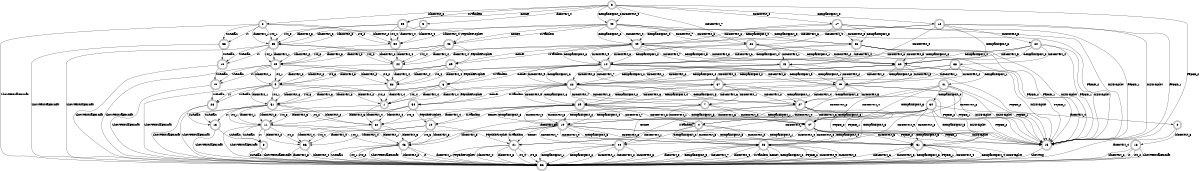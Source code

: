 digraph finite_state_machine {
rankdir=TB;
size="8,5"
node [shape = doublecircle]; 0 1 2 3 4 5 6 7 8 9 10 11 12 13 14 15 16 17 18 19 20 21 22 23 24 25 26 27 28 29 30 31 32 33 34 35 36 37 38 39 40 41 42 43 44 45 46 47 48 49 50 51 52 53 54 55 56
node [shape = circle]; 
node [style = filled]; 3
node [style = solid]; 
0 -> 56 [ label = "idconvert_4" ];
0 -> 16 [ label = "idconvert_3" ];
1 -> 32 [ label = "idconvert_4" ];
1 -> 11 [ label = "idconvert_3" ];
2 -> 55 [ label = "idconvert_1" ];
2 -> 56 [ label = "ShowTextualFormat" ];
2 -> 53 [ label = "SSRCalc" ];
2 -> 50 [ label = "idconvert_2" ];
2 -> 55 [ label = "rt4_1" ];
2 -> 53 [ label = "rt" ];
2 -> 50 [ label = "rt4_2" ];
3 -> 26 [ label = "msconvert_7" ];
3 -> 17 [ label = "msconvert_8" ];
3 -> 40 [ label = "CompassXport_6" ];
3 -> 5 [ label = "idconvert_4" ];
3 -> 2 [ label = "idconvert_3" ];
3 -> 15 [ label = "Pep3D_2" ];
3 -> 12 [ label = "CompassXport_5" ];
3 -> 35 [ label = "X!Tandem" ];
3 -> 35 [ label = "Comet" ];
3 -> 40 [ label = "msconvert_9" ];
4 -> 23 [ label = "msconvert_3" ];
4 -> 23 [ label = "CompassXport_2" ];
4 -> 31 [ label = "CompassXport_1" ];
4 -> 24 [ label = "msconvert_1" ];
4 -> 31 [ label = "msconvert_2" ];
5 -> 50 [ label = "idconvert_4" ];
5 -> 55 [ label = "idconvert_3" ];
6 -> 54 [ label = "PeptideProphet" ];
6 -> 1 [ label = "idconvert_4" ];
6 -> 1 [ label = "rt4_4" ];
6 -> 51 [ label = "idconvert_3" ];
6 -> 51 [ label = "rt4_3" ];
7 -> 19 [ label = "msconvert_3" ];
7 -> 19 [ label = "CompassXport_2" ];
7 -> 47 [ label = "CompassXport_1" ];
7 -> 4 [ label = "msconvert_1" ];
7 -> 47 [ label = "msconvert_2" ];
8 -> 56 [ label = "ShowTextualFormat" ];
8 -> 56 [ label = "SSRCalc" ];
9 -> 51 [ label = "idconvert_1" ];
9 -> 56 [ label = "ShowTextualFormat" ];
9 -> 28 [ label = "SSRCalc" ];
9 -> 1 [ label = "idconvert_2" ];
9 -> 51 [ label = "rt4_1" ];
9 -> 28 [ label = "rt" ];
9 -> 1 [ label = "rt4_2" ];
10 -> 21 [ label = "PeptideProphet" ];
10 -> 36 [ label = "idconvert_4" ];
10 -> 36 [ label = "rt4_4" ];
10 -> 46 [ label = "idconvert_3" ];
10 -> 46 [ label = "rt4_3" ];
11 -> 46 [ label = "idconvert_1" ];
11 -> 56 [ label = "ShowTextualFormat" ];
11 -> 8 [ label = "SSRCalc" ];
11 -> 36 [ label = "idconvert_2" ];
11 -> 46 [ label = "rt4_1" ];
11 -> 8 [ label = "rt" ];
11 -> 36 [ label = "rt4_2" ];
12 -> 15 [ label = "mzXMLplot" ];
12 -> 15 [ label = "Pep3D_1" ];
12 -> 49 [ label = "msconvert_6" ];
12 -> 43 [ label = "msconvert_4" ];
12 -> 20 [ label = "msconvert_5" ];
12 -> 49 [ label = "CompassXport_4" ];
12 -> 30 [ label = "CompassXport_3" ];
13 -> 56 [ label = "ShowTextualFormat" ];
13 -> 8 [ label = "SSRCalc" ];
14 -> 37 [ label = "msconvert_7" ];
14 -> 45 [ label = "msconvert_8" ];
14 -> 22 [ label = "CompassXport_6" ];
14 -> 52 [ label = "idconvert_4" ];
14 -> 9 [ label = "idconvert_3" ];
14 -> 15 [ label = "Pep3D_2" ];
14 -> 6 [ label = "X!Tandem" ];
14 -> 6 [ label = "Comet" ];
14 -> 45 [ label = "CompassXport_5" ];
14 -> 22 [ label = "msconvert_9" ];
15 -> 56 [ label = "ShowPng" ];
16 -> 56 [ label = "rt4_2" ];
16 -> 56 [ label = "ShowTextualFormat" ];
16 -> 56 [ label = "idconvert_2" ];
16 -> 56 [ label = "rt" ];
17 -> 15 [ label = "mzXMLplot" ];
17 -> 15 [ label = "Pep3D_1" ];
17 -> 49 [ label = "msconvert_6" ];
17 -> 26 [ label = "msconvert_4" ];
17 -> 49 [ label = "CompassXport_4" ];
17 -> 33 [ label = "msconvert_5" ];
17 -> 33 [ label = "CompassXport_3" ];
18 -> 56 [ label = "ShowTextualFormat" ];
18 -> 48 [ label = "SSRCalc" ];
19 -> 24 [ label = "msconvert_7" ];
19 -> 31 [ label = "msconvert_8" ];
19 -> 23 [ label = "CompassXport_6" ];
19 -> 36 [ label = "idconvert_4" ];
19 -> 46 [ label = "idconvert_3" ];
19 -> 15 [ label = "Pep3D_2" ];
19 -> 21 [ label = "X!Tandem" ];
19 -> 21 [ label = "Comet" ];
19 -> 31 [ label = "CompassXport_5" ];
19 -> 23 [ label = "msconvert_9" ];
20 -> 15 [ label = "mzXMLplot" ];
20 -> 15 [ label = "Pep3D_1" ];
20 -> 14 [ label = "msconvert_6" ];
20 -> 38 [ label = "msconvert_4" ];
20 -> 14 [ label = "CompassXport_4" ];
20 -> 30 [ label = "msconvert_5" ];
20 -> 30 [ label = "CompassXport_3" ];
21 -> 56 [ label = "idconvert_4" ];
21 -> 56 [ label = "idconvert_3" ];
21 -> 56 [ label = "rt4_4" ];
21 -> 56 [ label = "rt4_3" ];
21 -> 56 [ label = "PeptideProphet" ];
22 -> 7 [ label = "msconvert_7" ];
22 -> 27 [ label = "msconvert_8" ];
22 -> 29 [ label = "CompassXport_6" ];
22 -> 1 [ label = "idconvert_4" ];
22 -> 51 [ label = "idconvert_3" ];
22 -> 15 [ label = "Pep3D_2" ];
22 -> 27 [ label = "CompassXport_5" ];
22 -> 54 [ label = "X!Tandem" ];
22 -> 54 [ label = "Comet" ];
22 -> 29 [ label = "msconvert_9" ];
23 -> 56 [ label = "idconvert_4" ];
23 -> 56 [ label = "X!Tandem" ];
23 -> 56 [ label = "Comet" ];
23 -> 56 [ label = "CompassXport_6" ];
23 -> 56 [ label = "Pep3D_2" ];
23 -> 56 [ label = "msconvert_9" ];
23 -> 56 [ label = "msconvert_8" ];
23 -> 56 [ label = "idconvert_3" ];
23 -> 56 [ label = "CompassXport_5" ];
23 -> 56 [ label = "msconvert_7" ];
24 -> 56 [ label = "CompassXport_2" ];
24 -> 56 [ label = "msconvert_1" ];
24 -> 56 [ label = "msconvert_2" ];
24 -> 56 [ label = "msconvert_3" ];
24 -> 56 [ label = "CompassXport_1" ];
25 -> 9 [ label = "idconvert_1" ];
25 -> 56 [ label = "ShowTextualFormat" ];
25 -> 48 [ label = "SSRCalc" ];
25 -> 52 [ label = "idconvert_2" ];
25 -> 9 [ label = "rt4_1" ];
25 -> 48 [ label = "rt" ];
25 -> 52 [ label = "rt4_2" ];
26 -> 14 [ label = "msconvert_3" ];
26 -> 14 [ label = "CompassXport_2" ];
26 -> 30 [ label = "CompassXport_1" ];
26 -> 43 [ label = "msconvert_1" ];
26 -> 30 [ label = "msconvert_2" ];
27 -> 15 [ label = "mzXMLplot" ];
27 -> 15 [ label = "Pep3D_1" ];
27 -> 19 [ label = "msconvert_6" ];
27 -> 4 [ label = "msconvert_4" ];
27 -> 19 [ label = "CompassXport_4" ];
27 -> 47 [ label = "msconvert_5" ];
27 -> 47 [ label = "CompassXport_3" ];
28 -> 56 [ label = "ShowTextualFormat" ];
28 -> 13 [ label = "SSRCalc" ];
29 -> 4 [ label = "msconvert_7" ];
29 -> 47 [ label = "msconvert_8" ];
29 -> 19 [ label = "CompassXport_6" ];
29 -> 32 [ label = "idconvert_4" ];
29 -> 11 [ label = "idconvert_3" ];
29 -> 15 [ label = "Pep3D_2" ];
29 -> 10 [ label = "X!Tandem" ];
29 -> 10 [ label = "Comet" ];
29 -> 47 [ label = "CompassXport_5" ];
29 -> 19 [ label = "msconvert_9" ];
30 -> 15 [ label = "mzXMLplot" ];
30 -> 15 [ label = "Pep3D_1" ];
30 -> 22 [ label = "msconvert_6" ];
30 -> 37 [ label = "msconvert_4" ];
30 -> 22 [ label = "CompassXport_4" ];
30 -> 45 [ label = "msconvert_5" ];
30 -> 45 [ label = "CompassXport_3" ];
31 -> 56 [ label = "CompassXport_4" ];
31 -> 56 [ label = "mzXMLplot" ];
31 -> 56 [ label = "msconvert_6" ];
31 -> 56 [ label = "msconvert_5" ];
31 -> 56 [ label = "CompassXport_3" ];
31 -> 56 [ label = "Pep3D_1" ];
31 -> 56 [ label = "msconvert_4" ];
32 -> 36 [ label = "idconvert_4" ];
32 -> 46 [ label = "idconvert_3" ];
33 -> 15 [ label = "mzXMLplot" ];
33 -> 15 [ label = "Pep3D_1" ];
33 -> 14 [ label = "msconvert_6" ];
33 -> 43 [ label = "msconvert_4" ];
33 -> 14 [ label = "CompassXport_4" ];
33 -> 30 [ label = "msconvert_5" ];
33 -> 30 [ label = "CompassXport_3" ];
34 -> 24 [ label = "msconvert_7" ];
34 -> 31 [ label = "msconvert_8" ];
34 -> 23 [ label = "CompassXport_6" ];
34 -> 0 [ label = "idconvert_4" ];
34 -> 46 [ label = "idconvert_3" ];
34 -> 15 [ label = "Pep3D_2" ];
34 -> 21 [ label = "X!Tandem" ];
34 -> 21 [ label = "Comet" ];
34 -> 31 [ label = "CompassXport_5" ];
34 -> 23 [ label = "msconvert_9" ];
35 -> 42 [ label = "PeptideProphet" ];
35 -> 50 [ label = "idconvert_4" ];
35 -> 50 [ label = "rt4_4" ];
35 -> 55 [ label = "idconvert_3" ];
35 -> 55 [ label = "rt4_3" ];
36 -> 56 [ label = "idconvert_4" ];
36 -> 56 [ label = "idconvert_3" ];
37 -> 29 [ label = "msconvert_3" ];
37 -> 29 [ label = "CompassXport_2" ];
37 -> 27 [ label = "CompassXport_1" ];
37 -> 7 [ label = "msconvert_1" ];
37 -> 27 [ label = "msconvert_2" ];
38 -> 22 [ label = "msconvert_3" ];
38 -> 22 [ label = "CompassXport_2" ];
38 -> 41 [ label = "CompassXport_1" ];
38 -> 37 [ label = "msconvert_1" ];
38 -> 45 [ label = "msconvert_2" ];
39 -> 6 [ label = "PeptideProphet" ];
39 -> 52 [ label = "idconvert_4" ];
39 -> 52 [ label = "rt4_4" ];
39 -> 9 [ label = "idconvert_3" ];
39 -> 9 [ label = "rt4_3" ];
40 -> 26 [ label = "msconvert_7" ];
40 -> 33 [ label = "msconvert_8" ];
40 -> 49 [ label = "CompassXport_6" ];
40 -> 50 [ label = "idconvert_4" ];
40 -> 55 [ label = "idconvert_3" ];
40 -> 15 [ label = "Pep3D_2" ];
40 -> 33 [ label = "CompassXport_5" ];
40 -> 42 [ label = "X!Tandem" ];
40 -> 42 [ label = "Comet" ];
40 -> 49 [ label = "msconvert_9" ];
41 -> 15 [ label = "mzXMLplot" ];
41 -> 15 [ label = "Pep3D_1" ];
41 -> 19 [ label = "msconvert_6" ];
41 -> 4 [ label = "msconvert_4" ];
41 -> 34 [ label = "CompassXport_4" ];
41 -> 47 [ label = "msconvert_5" ];
41 -> 47 [ label = "CompassXport_3" ];
42 -> 39 [ label = "PeptideProphet" ];
42 -> 44 [ label = "idconvert_4" ];
42 -> 44 [ label = "rt4_4" ];
42 -> 25 [ label = "idconvert_3" ];
42 -> 25 [ label = "rt4_3" ];
43 -> 22 [ label = "msconvert_3" ];
43 -> 22 [ label = "CompassXport_2" ];
43 -> 45 [ label = "CompassXport_1" ];
43 -> 37 [ label = "msconvert_1" ];
43 -> 45 [ label = "msconvert_2" ];
44 -> 52 [ label = "idconvert_4" ];
44 -> 9 [ label = "idconvert_3" ];
45 -> 15 [ label = "mzXMLplot" ];
45 -> 15 [ label = "Pep3D_1" ];
45 -> 29 [ label = "msconvert_6" ];
45 -> 7 [ label = "msconvert_4" ];
45 -> 29 [ label = "CompassXport_4" ];
45 -> 27 [ label = "msconvert_5" ];
45 -> 27 [ label = "CompassXport_3" ];
46 -> 56 [ label = "rt4_2" ];
46 -> 56 [ label = "ShowTextualFormat" ];
46 -> 56 [ label = "idconvert_2" ];
46 -> 56 [ label = "rt" ];
46 -> 56 [ label = "idconvert_1" ];
46 -> 56 [ label = "SSRCalc" ];
46 -> 56 [ label = "rt4_1" ];
47 -> 15 [ label = "mzXMLplot" ];
47 -> 15 [ label = "Pep3D_1" ];
47 -> 23 [ label = "msconvert_6" ];
47 -> 24 [ label = "msconvert_4" ];
47 -> 23 [ label = "CompassXport_4" ];
47 -> 31 [ label = "msconvert_5" ];
47 -> 31 [ label = "CompassXport_3" ];
48 -> 56 [ label = "ShowTextualFormat" ];
48 -> 28 [ label = "SSRCalc" ];
49 -> 43 [ label = "msconvert_7" ];
49 -> 30 [ label = "msconvert_8" ];
49 -> 14 [ label = "CompassXport_6" ];
49 -> 44 [ label = "idconvert_4" ];
49 -> 25 [ label = "idconvert_3" ];
49 -> 15 [ label = "Pep3D_2" ];
49 -> 30 [ label = "CompassXport_5" ];
49 -> 39 [ label = "X!Tandem" ];
49 -> 39 [ label = "Comet" ];
49 -> 14 [ label = "msconvert_9" ];
50 -> 44 [ label = "idconvert_4" ];
50 -> 25 [ label = "idconvert_3" ];
51 -> 11 [ label = "idconvert_1" ];
51 -> 56 [ label = "ShowTextualFormat" ];
51 -> 13 [ label = "SSRCalc" ];
51 -> 32 [ label = "idconvert_2" ];
51 -> 11 [ label = "rt4_1" ];
51 -> 13 [ label = "rt" ];
51 -> 32 [ label = "rt4_2" ];
52 -> 1 [ label = "idconvert_4" ];
52 -> 51 [ label = "idconvert_3" ];
53 -> 56 [ label = "ShowTextualFormat" ];
53 -> 18 [ label = "SSRCalc" ];
54 -> 10 [ label = "PeptideProphet" ];
54 -> 32 [ label = "idconvert_4" ];
54 -> 32 [ label = "rt4_4" ];
54 -> 11 [ label = "idconvert_3" ];
54 -> 11 [ label = "rt4_3" ];
55 -> 25 [ label = "idconvert_1" ];
55 -> 56 [ label = "ShowTextualFormat" ];
55 -> 18 [ label = "SSRCalc" ];
55 -> 44 [ label = "idconvert_2" ];
55 -> 25 [ label = "rt4_1" ];
55 -> 18 [ label = "rt" ];
55 -> 44 [ label = "rt4_2" ];
}
